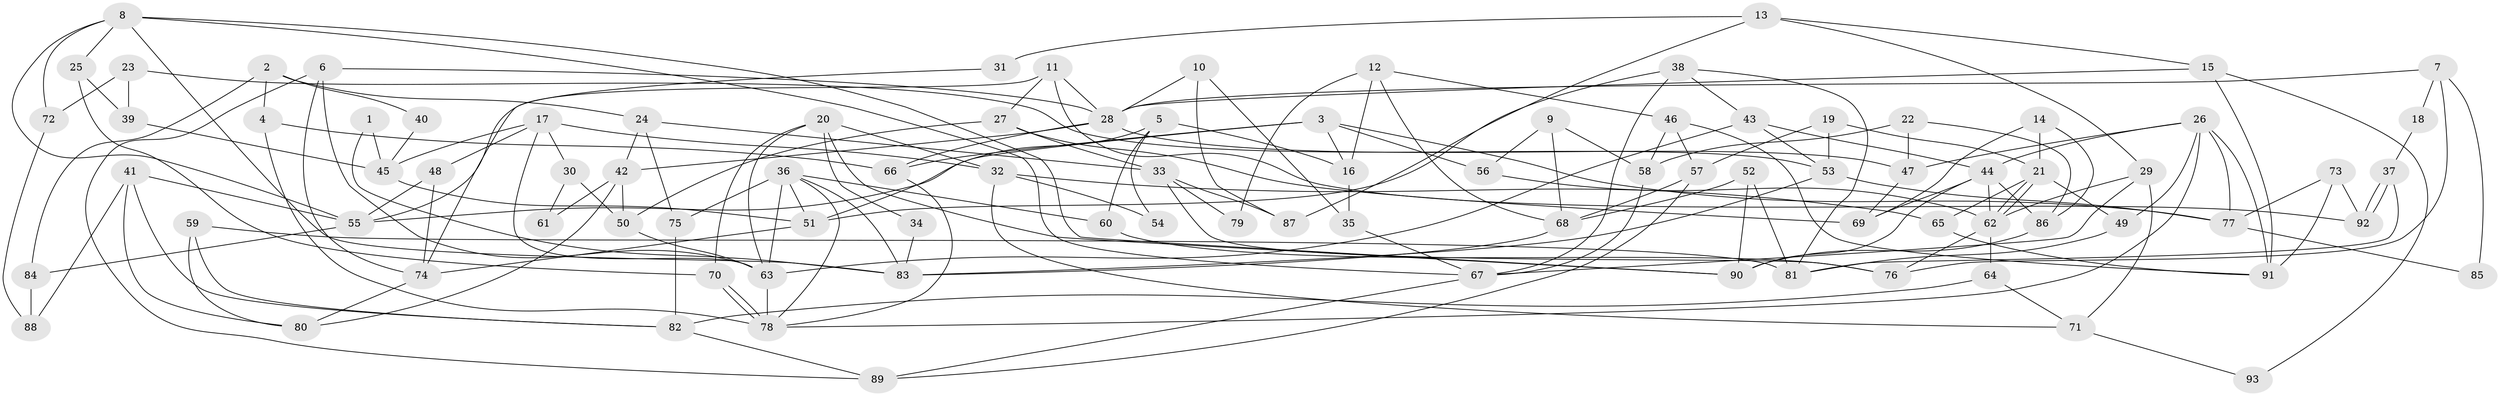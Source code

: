 // Generated by graph-tools (version 1.1) at 2025/11/02/27/25 16:11:20]
// undirected, 93 vertices, 186 edges
graph export_dot {
graph [start="1"]
  node [color=gray90,style=filled];
  1;
  2;
  3;
  4;
  5;
  6;
  7;
  8;
  9;
  10;
  11;
  12;
  13;
  14;
  15;
  16;
  17;
  18;
  19;
  20;
  21;
  22;
  23;
  24;
  25;
  26;
  27;
  28;
  29;
  30;
  31;
  32;
  33;
  34;
  35;
  36;
  37;
  38;
  39;
  40;
  41;
  42;
  43;
  44;
  45;
  46;
  47;
  48;
  49;
  50;
  51;
  52;
  53;
  54;
  55;
  56;
  57;
  58;
  59;
  60;
  61;
  62;
  63;
  64;
  65;
  66;
  67;
  68;
  69;
  70;
  71;
  72;
  73;
  74;
  75;
  76;
  77;
  78;
  79;
  80;
  81;
  82;
  83;
  84;
  85;
  86;
  87;
  88;
  89;
  90;
  91;
  92;
  93;
  1 -- 45;
  1 -- 83;
  2 -- 4;
  2 -- 24;
  2 -- 40;
  2 -- 84;
  3 -- 77;
  3 -- 55;
  3 -- 16;
  3 -- 56;
  3 -- 66;
  4 -- 78;
  4 -- 66;
  5 -- 51;
  5 -- 16;
  5 -- 54;
  5 -- 60;
  6 -- 28;
  6 -- 74;
  6 -- 63;
  6 -- 89;
  7 -- 76;
  7 -- 28;
  7 -- 18;
  7 -- 85;
  8 -- 67;
  8 -- 83;
  8 -- 25;
  8 -- 55;
  8 -- 72;
  8 -- 90;
  9 -- 56;
  9 -- 58;
  9 -- 68;
  10 -- 28;
  10 -- 87;
  10 -- 35;
  11 -- 27;
  11 -- 92;
  11 -- 28;
  11 -- 74;
  12 -- 46;
  12 -- 68;
  12 -- 16;
  12 -- 79;
  13 -- 15;
  13 -- 29;
  13 -- 31;
  13 -- 87;
  14 -- 86;
  14 -- 69;
  14 -- 21;
  15 -- 28;
  15 -- 91;
  15 -- 93;
  16 -- 35;
  17 -- 32;
  17 -- 63;
  17 -- 30;
  17 -- 45;
  17 -- 48;
  18 -- 37;
  19 -- 21;
  19 -- 53;
  19 -- 57;
  20 -- 32;
  20 -- 63;
  20 -- 34;
  20 -- 70;
  20 -- 90;
  21 -- 62;
  21 -- 62;
  21 -- 49;
  21 -- 65;
  22 -- 86;
  22 -- 47;
  22 -- 58;
  23 -- 72;
  23 -- 39;
  23 -- 53;
  24 -- 42;
  24 -- 75;
  24 -- 33;
  25 -- 70;
  25 -- 39;
  26 -- 78;
  26 -- 44;
  26 -- 47;
  26 -- 49;
  26 -- 77;
  26 -- 91;
  27 -- 33;
  27 -- 69;
  27 -- 50;
  28 -- 66;
  28 -- 42;
  28 -- 47;
  29 -- 62;
  29 -- 67;
  29 -- 71;
  30 -- 50;
  30 -- 61;
  31 -- 55;
  32 -- 71;
  32 -- 65;
  32 -- 54;
  33 -- 76;
  33 -- 79;
  33 -- 87;
  34 -- 83;
  35 -- 67;
  36 -- 63;
  36 -- 83;
  36 -- 51;
  36 -- 60;
  36 -- 75;
  36 -- 78;
  37 -- 81;
  37 -- 92;
  37 -- 92;
  38 -- 67;
  38 -- 81;
  38 -- 43;
  38 -- 51;
  39 -- 45;
  40 -- 45;
  41 -- 55;
  41 -- 80;
  41 -- 82;
  41 -- 88;
  42 -- 50;
  42 -- 61;
  42 -- 80;
  43 -- 63;
  43 -- 44;
  43 -- 53;
  44 -- 90;
  44 -- 62;
  44 -- 69;
  44 -- 86;
  45 -- 51;
  46 -- 58;
  46 -- 57;
  46 -- 91;
  47 -- 69;
  48 -- 74;
  48 -- 55;
  49 -- 81;
  50 -- 63;
  51 -- 74;
  52 -- 90;
  52 -- 81;
  52 -- 68;
  53 -- 77;
  53 -- 83;
  55 -- 84;
  56 -- 62;
  57 -- 68;
  57 -- 89;
  58 -- 67;
  59 -- 82;
  59 -- 80;
  59 -- 81;
  60 -- 76;
  62 -- 64;
  62 -- 76;
  63 -- 78;
  64 -- 82;
  64 -- 71;
  65 -- 91;
  66 -- 78;
  67 -- 89;
  68 -- 83;
  70 -- 78;
  70 -- 78;
  71 -- 93;
  72 -- 88;
  73 -- 77;
  73 -- 91;
  73 -- 92;
  74 -- 80;
  75 -- 82;
  77 -- 85;
  82 -- 89;
  84 -- 88;
  86 -- 90;
}
